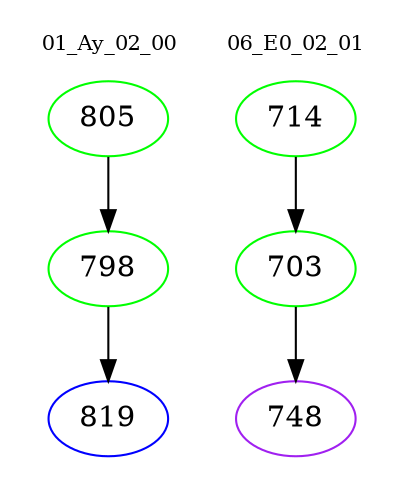 digraph{
subgraph cluster_0 {
color = white
label = "01_Ay_02_00";
fontsize=10;
T0_805 [label="805", color="green"]
T0_805 -> T0_798 [color="black"]
T0_798 [label="798", color="green"]
T0_798 -> T0_819 [color="black"]
T0_819 [label="819", color="blue"]
}
subgraph cluster_1 {
color = white
label = "06_E0_02_01";
fontsize=10;
T1_714 [label="714", color="green"]
T1_714 -> T1_703 [color="black"]
T1_703 [label="703", color="green"]
T1_703 -> T1_748 [color="black"]
T1_748 [label="748", color="purple"]
}
}
